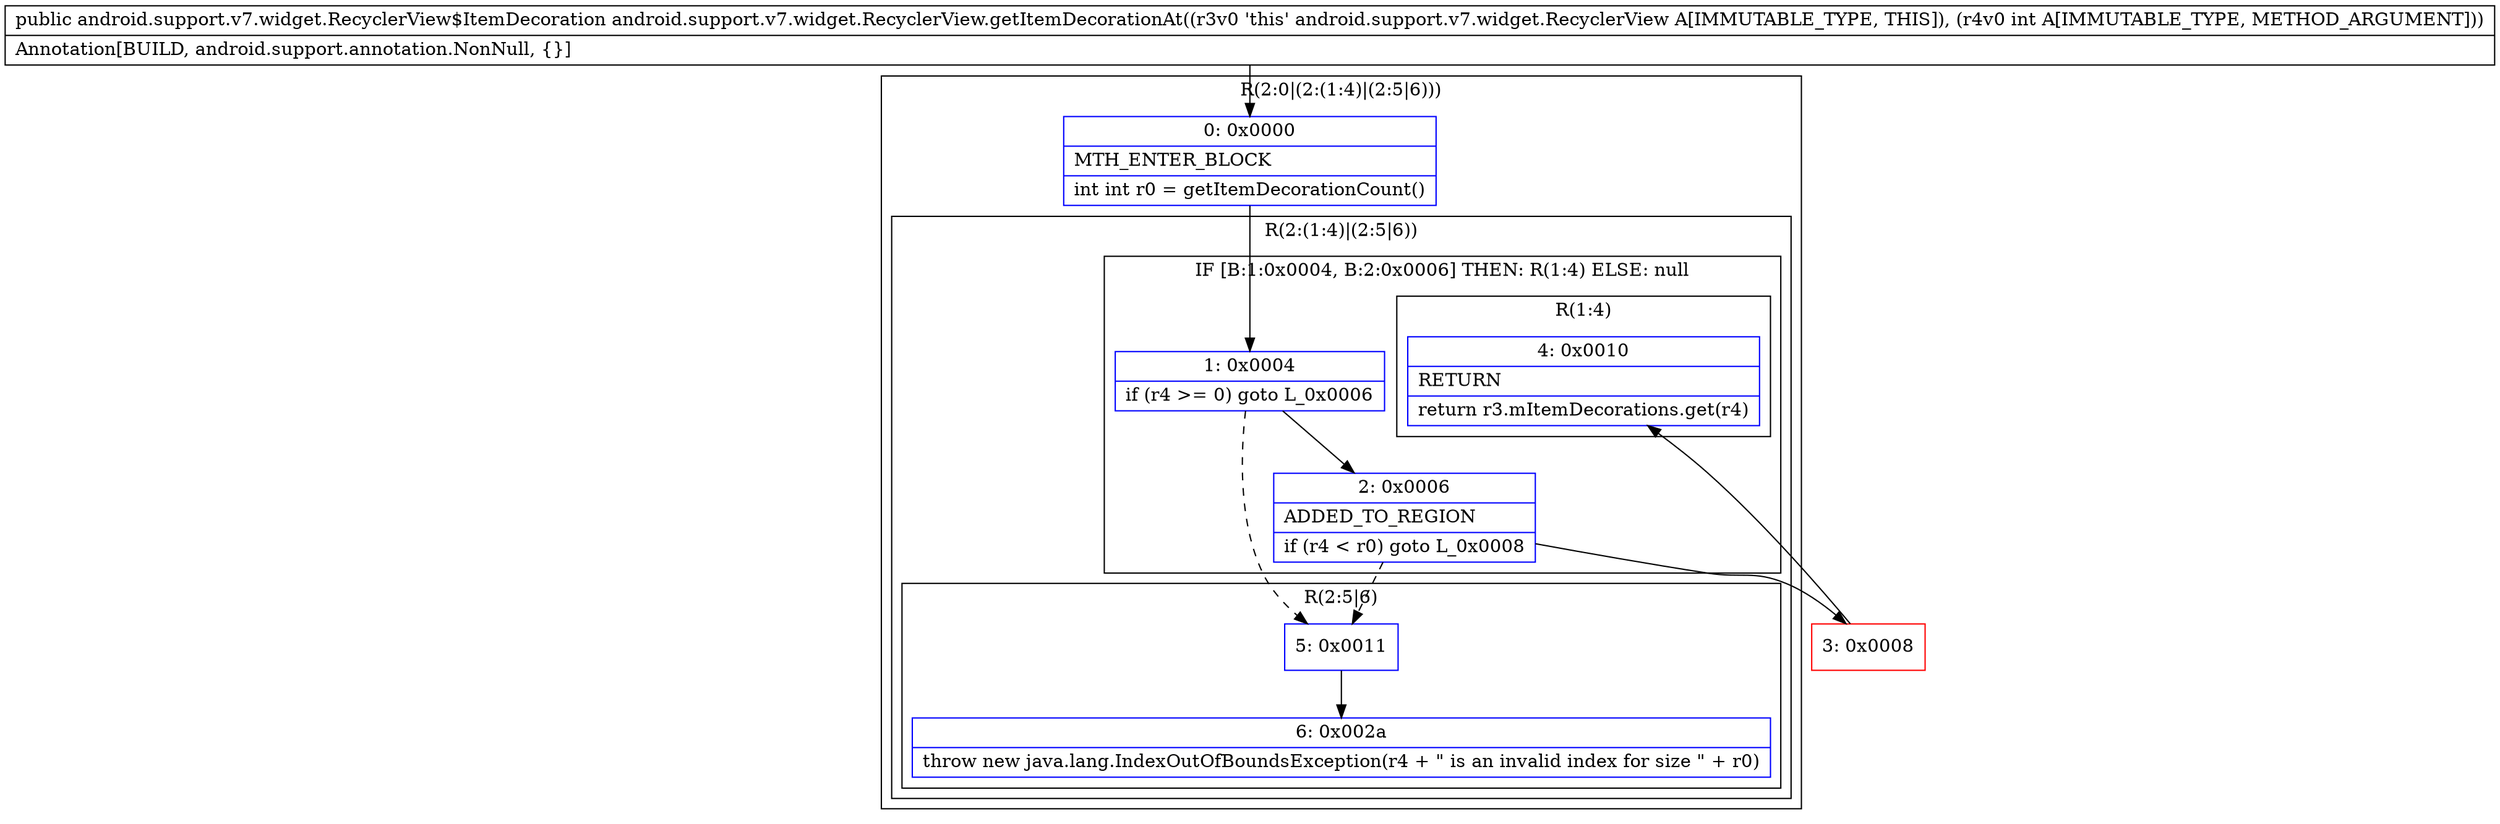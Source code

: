 digraph "CFG forandroid.support.v7.widget.RecyclerView.getItemDecorationAt(I)Landroid\/support\/v7\/widget\/RecyclerView$ItemDecoration;" {
subgraph cluster_Region_774194578 {
label = "R(2:0|(2:(1:4)|(2:5|6)))";
node [shape=record,color=blue];
Node_0 [shape=record,label="{0\:\ 0x0000|MTH_ENTER_BLOCK\l|int int r0 = getItemDecorationCount()\l}"];
subgraph cluster_Region_612094945 {
label = "R(2:(1:4)|(2:5|6))";
node [shape=record,color=blue];
subgraph cluster_IfRegion_795825178 {
label = "IF [B:1:0x0004, B:2:0x0006] THEN: R(1:4) ELSE: null";
node [shape=record,color=blue];
Node_1 [shape=record,label="{1\:\ 0x0004|if (r4 \>= 0) goto L_0x0006\l}"];
Node_2 [shape=record,label="{2\:\ 0x0006|ADDED_TO_REGION\l|if (r4 \< r0) goto L_0x0008\l}"];
subgraph cluster_Region_203404178 {
label = "R(1:4)";
node [shape=record,color=blue];
Node_4 [shape=record,label="{4\:\ 0x0010|RETURN\l|return r3.mItemDecorations.get(r4)\l}"];
}
}
subgraph cluster_Region_1952863270 {
label = "R(2:5|6)";
node [shape=record,color=blue];
Node_5 [shape=record,label="{5\:\ 0x0011}"];
Node_6 [shape=record,label="{6\:\ 0x002a|throw new java.lang.IndexOutOfBoundsException(r4 + \" is an invalid index for size \" + r0)\l}"];
}
}
}
Node_3 [shape=record,color=red,label="{3\:\ 0x0008}"];
MethodNode[shape=record,label="{public android.support.v7.widget.RecyclerView$ItemDecoration android.support.v7.widget.RecyclerView.getItemDecorationAt((r3v0 'this' android.support.v7.widget.RecyclerView A[IMMUTABLE_TYPE, THIS]), (r4v0 int A[IMMUTABLE_TYPE, METHOD_ARGUMENT]))  | Annotation[BUILD, android.support.annotation.NonNull, \{\}]\l}"];
MethodNode -> Node_0;
Node_0 -> Node_1;
Node_1 -> Node_2;
Node_1 -> Node_5[style=dashed];
Node_2 -> Node_3;
Node_2 -> Node_5[style=dashed];
Node_5 -> Node_6;
Node_3 -> Node_4;
}

